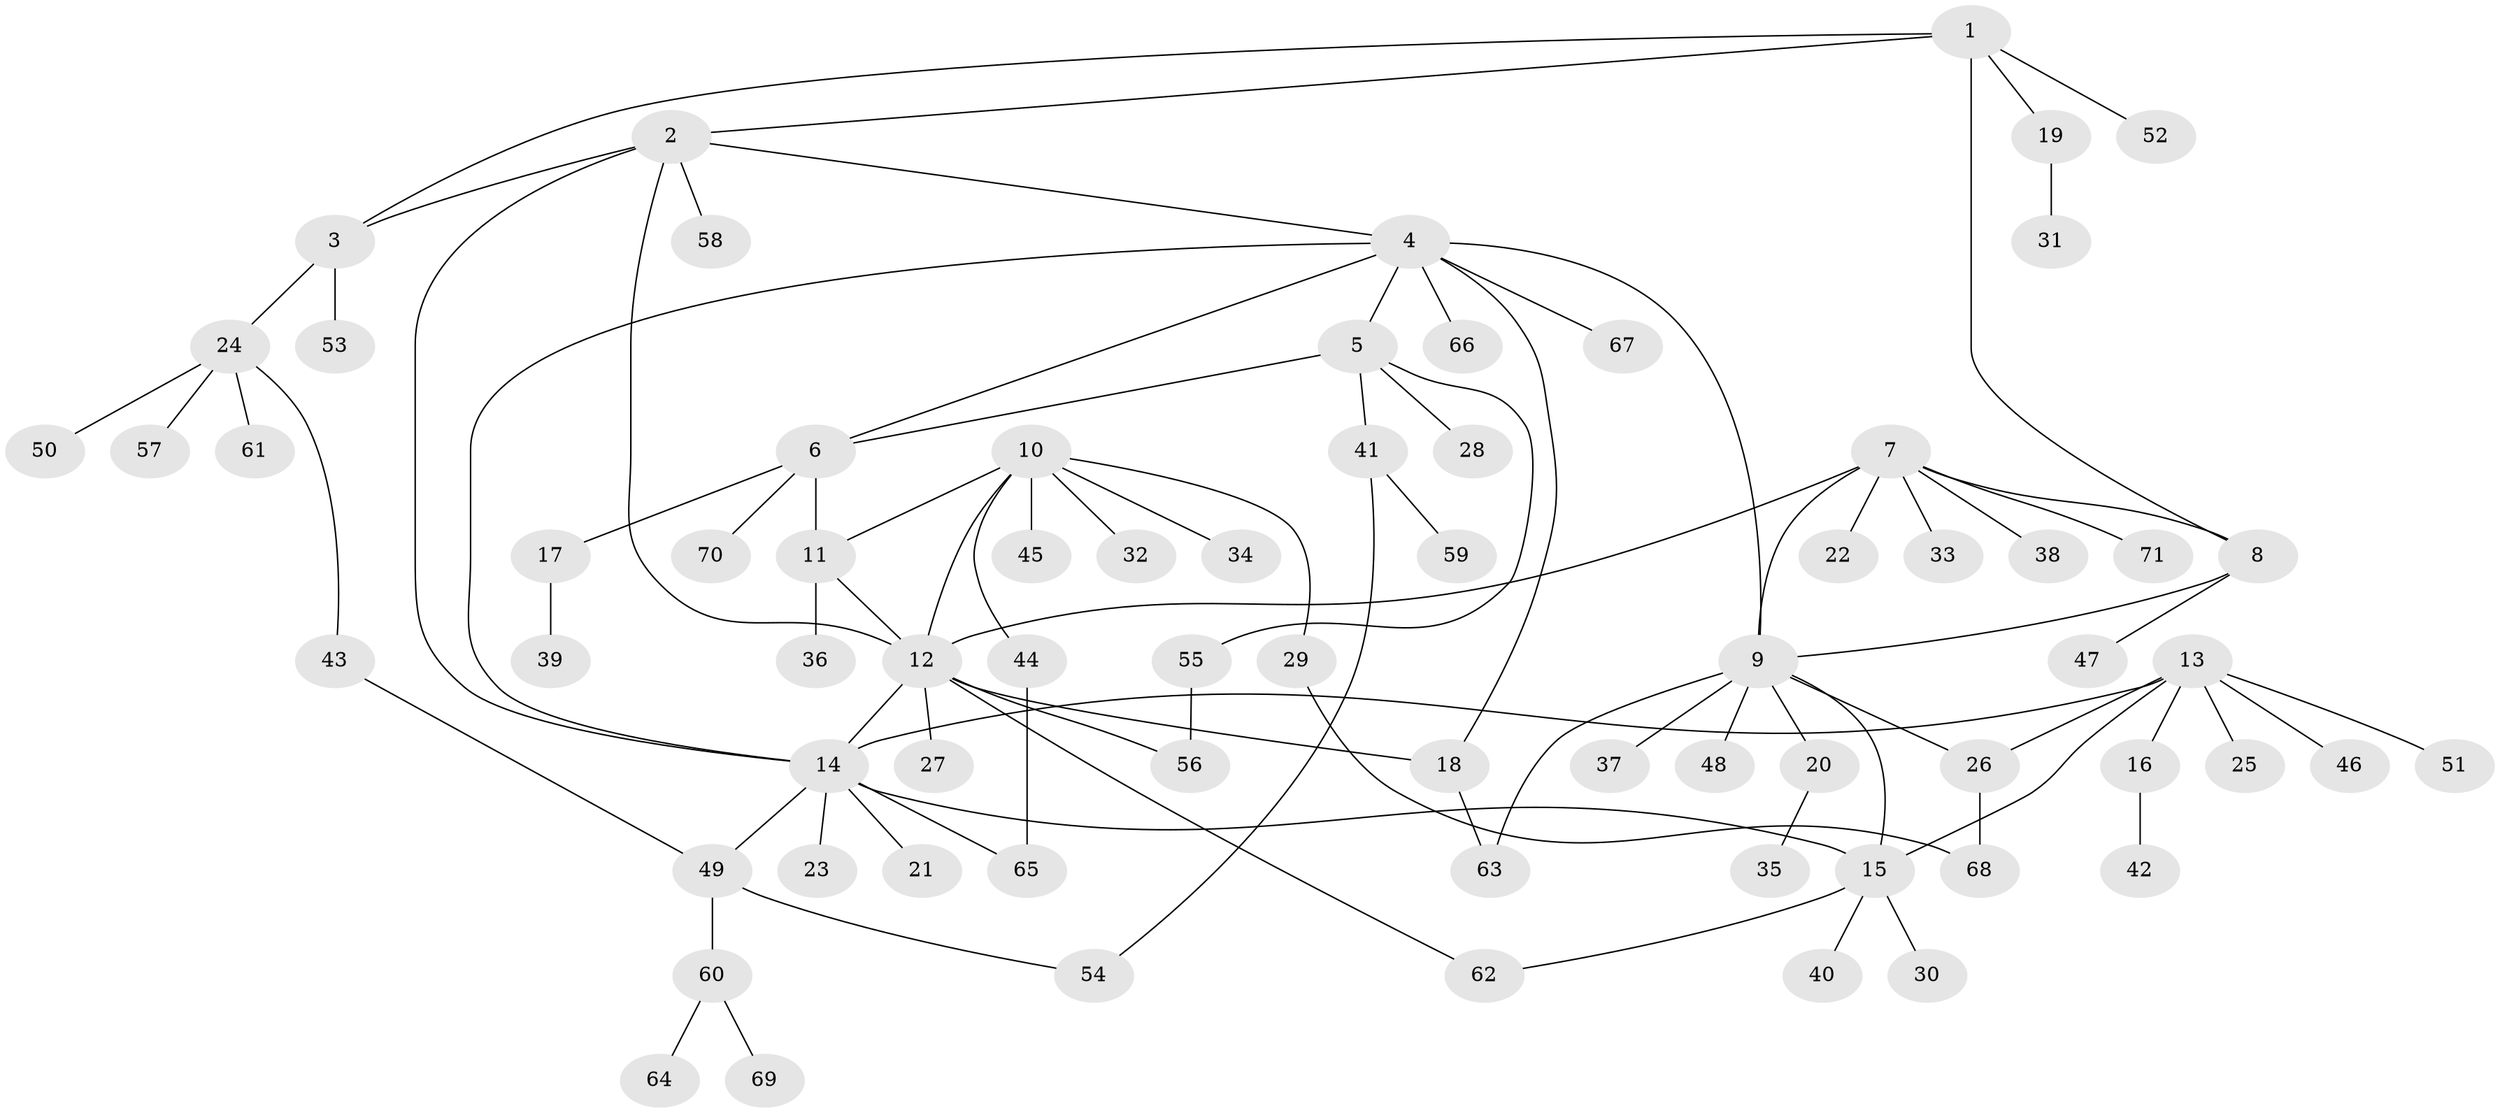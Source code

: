 // Generated by graph-tools (version 1.1) at 2025/02/03/09/25 03:02:42]
// undirected, 71 vertices, 90 edges
graph export_dot {
graph [start="1"]
  node [color=gray90,style=filled];
  1;
  2;
  3;
  4;
  5;
  6;
  7;
  8;
  9;
  10;
  11;
  12;
  13;
  14;
  15;
  16;
  17;
  18;
  19;
  20;
  21;
  22;
  23;
  24;
  25;
  26;
  27;
  28;
  29;
  30;
  31;
  32;
  33;
  34;
  35;
  36;
  37;
  38;
  39;
  40;
  41;
  42;
  43;
  44;
  45;
  46;
  47;
  48;
  49;
  50;
  51;
  52;
  53;
  54;
  55;
  56;
  57;
  58;
  59;
  60;
  61;
  62;
  63;
  64;
  65;
  66;
  67;
  68;
  69;
  70;
  71;
  1 -- 2;
  1 -- 3;
  1 -- 8;
  1 -- 19;
  1 -- 52;
  2 -- 3;
  2 -- 4;
  2 -- 12;
  2 -- 14;
  2 -- 58;
  3 -- 24;
  3 -- 53;
  4 -- 5;
  4 -- 6;
  4 -- 9;
  4 -- 14;
  4 -- 18;
  4 -- 66;
  4 -- 67;
  5 -- 6;
  5 -- 28;
  5 -- 41;
  5 -- 55;
  6 -- 11;
  6 -- 17;
  6 -- 70;
  7 -- 8;
  7 -- 9;
  7 -- 12;
  7 -- 22;
  7 -- 33;
  7 -- 38;
  7 -- 71;
  8 -- 9;
  8 -- 47;
  9 -- 15;
  9 -- 20;
  9 -- 26;
  9 -- 37;
  9 -- 48;
  9 -- 63;
  10 -- 11;
  10 -- 12;
  10 -- 29;
  10 -- 32;
  10 -- 34;
  10 -- 44;
  10 -- 45;
  11 -- 12;
  11 -- 36;
  12 -- 14;
  12 -- 18;
  12 -- 27;
  12 -- 56;
  12 -- 62;
  13 -- 14;
  13 -- 15;
  13 -- 16;
  13 -- 25;
  13 -- 26;
  13 -- 46;
  13 -- 51;
  14 -- 15;
  14 -- 21;
  14 -- 23;
  14 -- 49;
  14 -- 65;
  15 -- 30;
  15 -- 40;
  15 -- 62;
  16 -- 42;
  17 -- 39;
  18 -- 63;
  19 -- 31;
  20 -- 35;
  24 -- 43;
  24 -- 50;
  24 -- 57;
  24 -- 61;
  26 -- 68;
  29 -- 68;
  41 -- 54;
  41 -- 59;
  43 -- 49;
  44 -- 65;
  49 -- 54;
  49 -- 60;
  55 -- 56;
  60 -- 64;
  60 -- 69;
}
